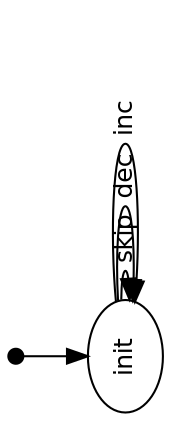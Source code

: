 digraph model {
  orientation = landscape;
  graph [ rankdir = "TB", ranksep="0.4", nodesep="0.2" ];
  node [ fontname = "Helvetica", fontsize="12.0", margin="0.07" ];
  edge [ fontname = "Helvetica", fontsize="12.0", margin="0.05" ];
  "" [ shape = "point", height="0.1" ];
  "" -> init
  init	-> init [ label = " skip " ];
  init	-> init [ label = " dec " ];
  init	-> init [ label = " inc " ];
}
